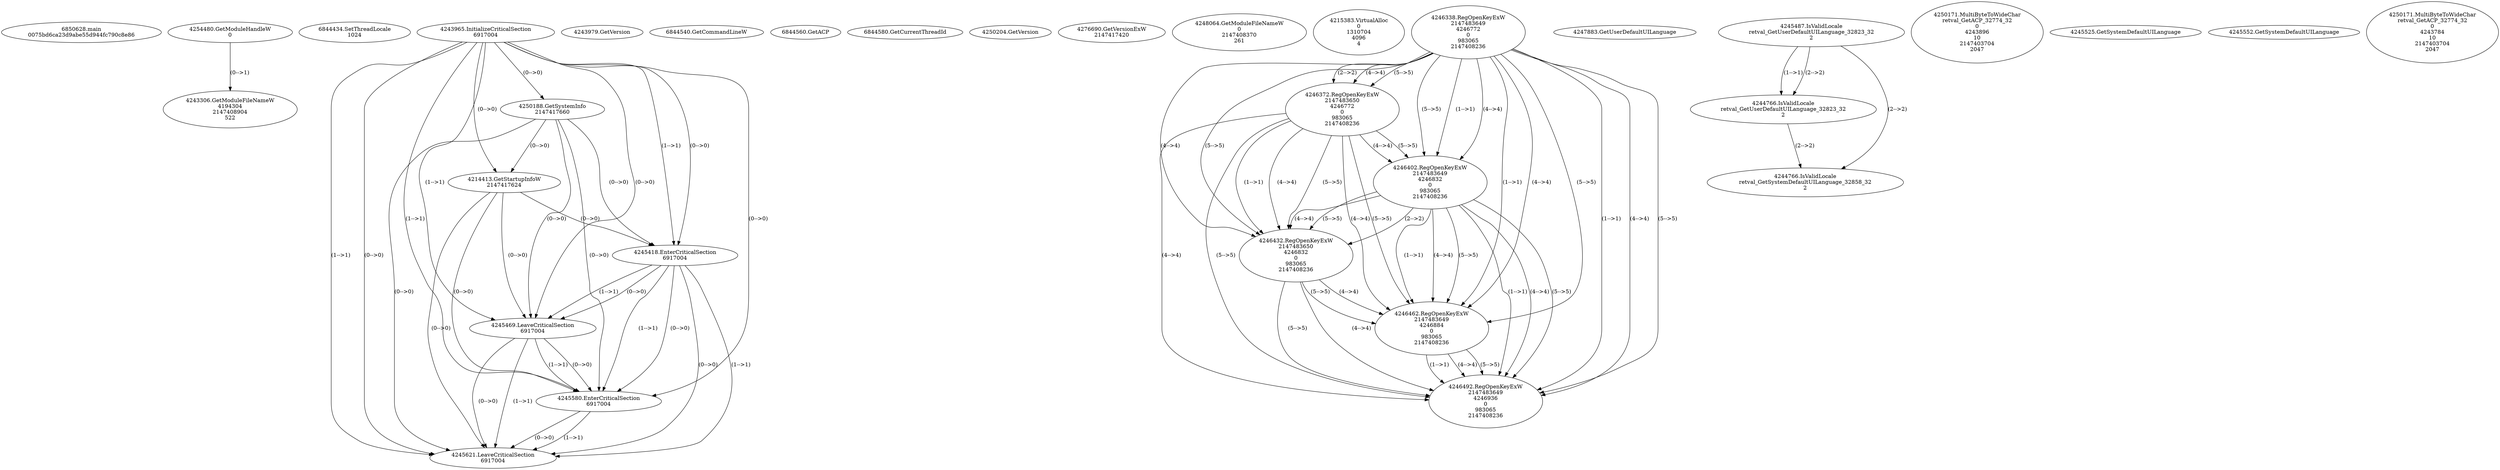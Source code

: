 // Global SCDG with merge call
digraph {
	0 [label="6850628.main
0075bd6ca23d9abe55d944fc790c8e86"]
	1 [label="4254480.GetModuleHandleW
0"]
	2 [label="6844434.SetThreadLocale
1024"]
	3 [label="4243965.InitializeCriticalSection
6917004"]
	4 [label="4243979.GetVersion
"]
	5 [label="4250188.GetSystemInfo
2147417660"]
	3 -> 5 [label="(0-->0)"]
	6 [label="6844540.GetCommandLineW
"]
	7 [label="4214413.GetStartupInfoW
2147417624"]
	3 -> 7 [label="(0-->0)"]
	5 -> 7 [label="(0-->0)"]
	8 [label="6844560.GetACP
"]
	9 [label="6844580.GetCurrentThreadId
"]
	10 [label="4250204.GetVersion
"]
	11 [label="4276690.GetVersionExW
2147417420"]
	12 [label="4243306.GetModuleFileNameW
4194304
2147408904
522"]
	1 -> 12 [label="(0-->1)"]
	13 [label="4248064.GetModuleFileNameW
0
2147408370
261"]
	14 [label="4215383.VirtualAlloc
0
1310704
4096
4"]
	15 [label="4246338.RegOpenKeyExW
2147483649
4246772
0
983065
2147408236"]
	16 [label="4246372.RegOpenKeyExW
2147483650
4246772
0
983065
2147408236"]
	15 -> 16 [label="(2-->2)"]
	15 -> 16 [label="(4-->4)"]
	15 -> 16 [label="(5-->5)"]
	17 [label="4246402.RegOpenKeyExW
2147483649
4246832
0
983065
2147408236"]
	15 -> 17 [label="(1-->1)"]
	15 -> 17 [label="(4-->4)"]
	16 -> 17 [label="(4-->4)"]
	15 -> 17 [label="(5-->5)"]
	16 -> 17 [label="(5-->5)"]
	18 [label="4246432.RegOpenKeyExW
2147483650
4246832
0
983065
2147408236"]
	16 -> 18 [label="(1-->1)"]
	17 -> 18 [label="(2-->2)"]
	15 -> 18 [label="(4-->4)"]
	16 -> 18 [label="(4-->4)"]
	17 -> 18 [label="(4-->4)"]
	15 -> 18 [label="(5-->5)"]
	16 -> 18 [label="(5-->5)"]
	17 -> 18 [label="(5-->5)"]
	19 [label="4246462.RegOpenKeyExW
2147483649
4246884
0
983065
2147408236"]
	15 -> 19 [label="(1-->1)"]
	17 -> 19 [label="(1-->1)"]
	15 -> 19 [label="(4-->4)"]
	16 -> 19 [label="(4-->4)"]
	17 -> 19 [label="(4-->4)"]
	18 -> 19 [label="(4-->4)"]
	15 -> 19 [label="(5-->5)"]
	16 -> 19 [label="(5-->5)"]
	17 -> 19 [label="(5-->5)"]
	18 -> 19 [label="(5-->5)"]
	20 [label="4246492.RegOpenKeyExW
2147483649
4246936
0
983065
2147408236"]
	15 -> 20 [label="(1-->1)"]
	17 -> 20 [label="(1-->1)"]
	19 -> 20 [label="(1-->1)"]
	15 -> 20 [label="(4-->4)"]
	16 -> 20 [label="(4-->4)"]
	17 -> 20 [label="(4-->4)"]
	18 -> 20 [label="(4-->4)"]
	19 -> 20 [label="(4-->4)"]
	15 -> 20 [label="(5-->5)"]
	16 -> 20 [label="(5-->5)"]
	17 -> 20 [label="(5-->5)"]
	18 -> 20 [label="(5-->5)"]
	19 -> 20 [label="(5-->5)"]
	21 [label="4247883.GetUserDefaultUILanguage
"]
	22 [label="4245418.EnterCriticalSection
6917004"]
	3 -> 22 [label="(1-->1)"]
	3 -> 22 [label="(0-->0)"]
	5 -> 22 [label="(0-->0)"]
	7 -> 22 [label="(0-->0)"]
	23 [label="4245469.LeaveCriticalSection
6917004"]
	3 -> 23 [label="(1-->1)"]
	22 -> 23 [label="(1-->1)"]
	3 -> 23 [label="(0-->0)"]
	5 -> 23 [label="(0-->0)"]
	7 -> 23 [label="(0-->0)"]
	22 -> 23 [label="(0-->0)"]
	24 [label="4245487.IsValidLocale
retval_GetUserDefaultUILanguage_32823_32
2"]
	25 [label="4250171.MultiByteToWideChar
retval_GetACP_32774_32
0
4243896
10
2147403704
2047"]
	26 [label="4244766.IsValidLocale
retval_GetUserDefaultUILanguage_32823_32
2"]
	24 -> 26 [label="(1-->1)"]
	24 -> 26 [label="(2-->2)"]
	27 [label="4245525.GetSystemDefaultUILanguage
"]
	28 [label="4245552.GetSystemDefaultUILanguage
"]
	29 [label="4244766.IsValidLocale
retval_GetSystemDefaultUILanguage_32858_32
2"]
	24 -> 29 [label="(2-->2)"]
	26 -> 29 [label="(2-->2)"]
	30 [label="4245580.EnterCriticalSection
6917004"]
	3 -> 30 [label="(1-->1)"]
	22 -> 30 [label="(1-->1)"]
	23 -> 30 [label="(1-->1)"]
	3 -> 30 [label="(0-->0)"]
	5 -> 30 [label="(0-->0)"]
	7 -> 30 [label="(0-->0)"]
	22 -> 30 [label="(0-->0)"]
	23 -> 30 [label="(0-->0)"]
	31 [label="4245621.LeaveCriticalSection
6917004"]
	3 -> 31 [label="(1-->1)"]
	22 -> 31 [label="(1-->1)"]
	23 -> 31 [label="(1-->1)"]
	30 -> 31 [label="(1-->1)"]
	3 -> 31 [label="(0-->0)"]
	5 -> 31 [label="(0-->0)"]
	7 -> 31 [label="(0-->0)"]
	22 -> 31 [label="(0-->0)"]
	23 -> 31 [label="(0-->0)"]
	30 -> 31 [label="(0-->0)"]
	32 [label="4250171.MultiByteToWideChar
retval_GetACP_32774_32
0
4243784
10
2147403704
2047"]
}
